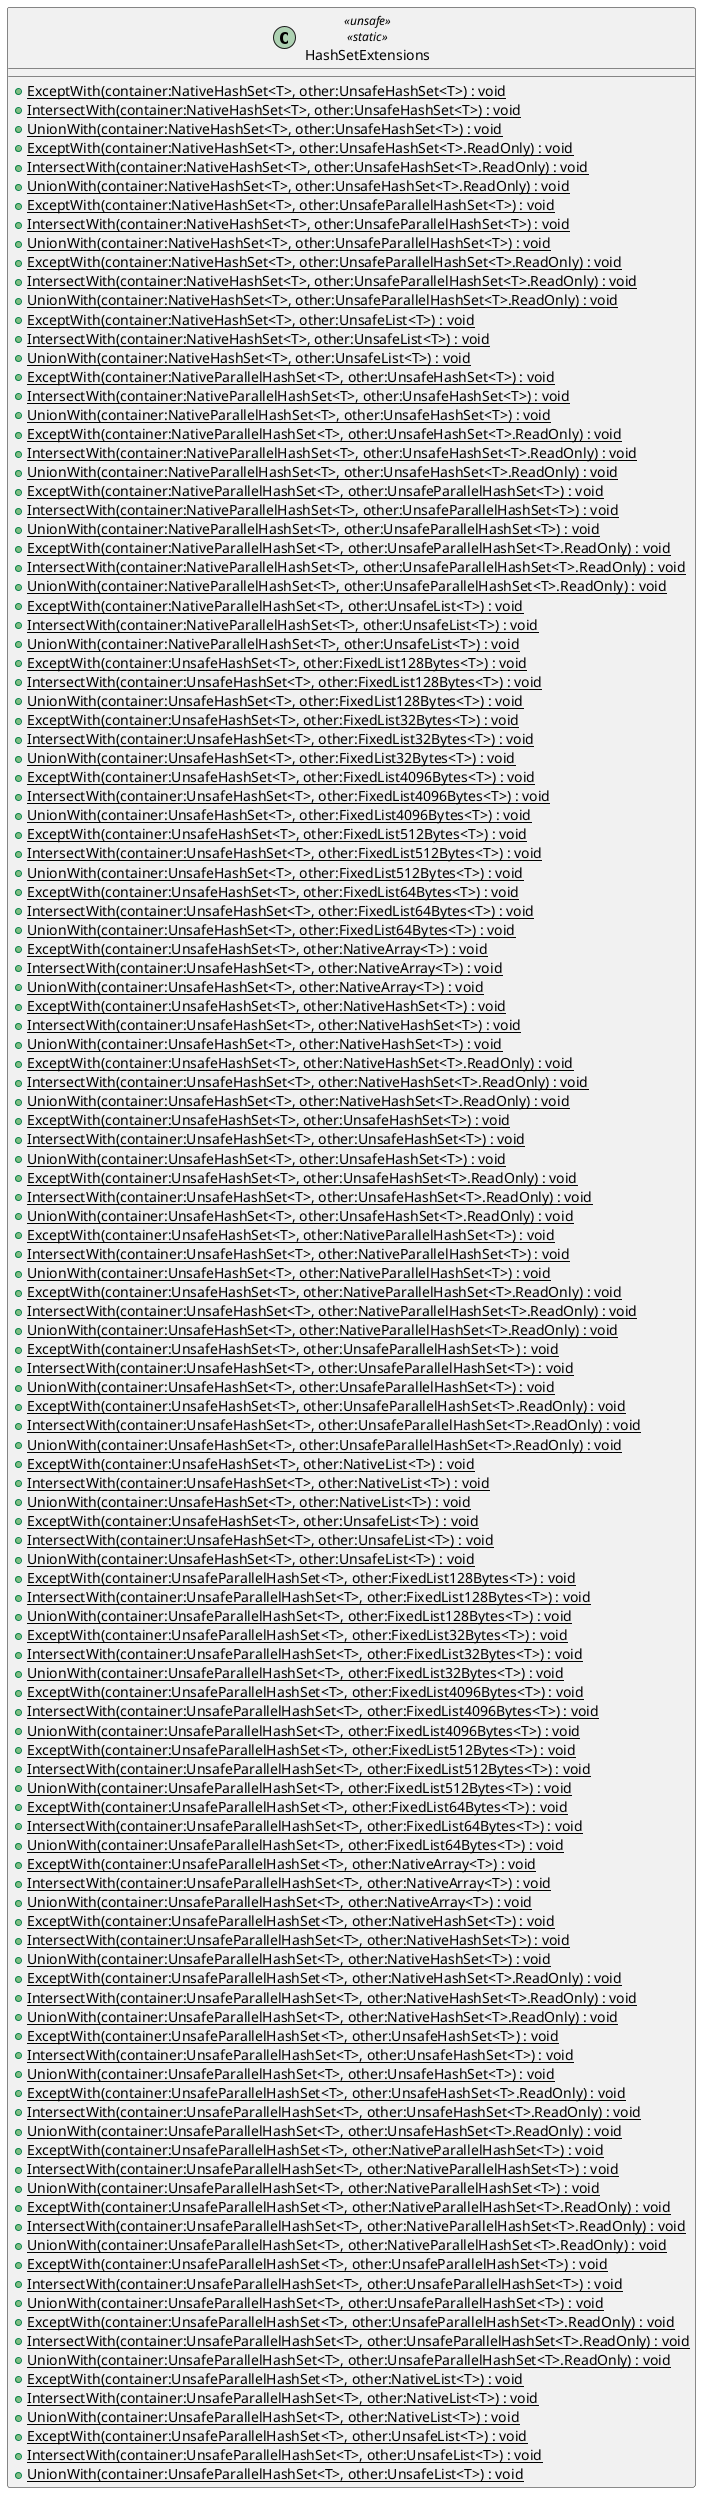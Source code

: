 @startuml
class HashSetExtensions <<unsafe>> <<static>> {
    + {static} ExceptWith(container:NativeHashSet<T>, other:UnsafeHashSet<T>) : void
    + {static} IntersectWith(container:NativeHashSet<T>, other:UnsafeHashSet<T>) : void
    + {static} UnionWith(container:NativeHashSet<T>, other:UnsafeHashSet<T>) : void
    + {static} ExceptWith(container:NativeHashSet<T>, other:UnsafeHashSet<T>.ReadOnly) : void
    + {static} IntersectWith(container:NativeHashSet<T>, other:UnsafeHashSet<T>.ReadOnly) : void
    + {static} UnionWith(container:NativeHashSet<T>, other:UnsafeHashSet<T>.ReadOnly) : void
    + {static} ExceptWith(container:NativeHashSet<T>, other:UnsafeParallelHashSet<T>) : void
    + {static} IntersectWith(container:NativeHashSet<T>, other:UnsafeParallelHashSet<T>) : void
    + {static} UnionWith(container:NativeHashSet<T>, other:UnsafeParallelHashSet<T>) : void
    + {static} ExceptWith(container:NativeHashSet<T>, other:UnsafeParallelHashSet<T>.ReadOnly) : void
    + {static} IntersectWith(container:NativeHashSet<T>, other:UnsafeParallelHashSet<T>.ReadOnly) : void
    + {static} UnionWith(container:NativeHashSet<T>, other:UnsafeParallelHashSet<T>.ReadOnly) : void
    + {static} ExceptWith(container:NativeHashSet<T>, other:UnsafeList<T>) : void
    + {static} IntersectWith(container:NativeHashSet<T>, other:UnsafeList<T>) : void
    + {static} UnionWith(container:NativeHashSet<T>, other:UnsafeList<T>) : void
    + {static} ExceptWith(container:NativeParallelHashSet<T>, other:UnsafeHashSet<T>) : void
    + {static} IntersectWith(container:NativeParallelHashSet<T>, other:UnsafeHashSet<T>) : void
    + {static} UnionWith(container:NativeParallelHashSet<T>, other:UnsafeHashSet<T>) : void
    + {static} ExceptWith(container:NativeParallelHashSet<T>, other:UnsafeHashSet<T>.ReadOnly) : void
    + {static} IntersectWith(container:NativeParallelHashSet<T>, other:UnsafeHashSet<T>.ReadOnly) : void
    + {static} UnionWith(container:NativeParallelHashSet<T>, other:UnsafeHashSet<T>.ReadOnly) : void
    + {static} ExceptWith(container:NativeParallelHashSet<T>, other:UnsafeParallelHashSet<T>) : void
    + {static} IntersectWith(container:NativeParallelHashSet<T>, other:UnsafeParallelHashSet<T>) : void
    + {static} UnionWith(container:NativeParallelHashSet<T>, other:UnsafeParallelHashSet<T>) : void
    + {static} ExceptWith(container:NativeParallelHashSet<T>, other:UnsafeParallelHashSet<T>.ReadOnly) : void
    + {static} IntersectWith(container:NativeParallelHashSet<T>, other:UnsafeParallelHashSet<T>.ReadOnly) : void
    + {static} UnionWith(container:NativeParallelHashSet<T>, other:UnsafeParallelHashSet<T>.ReadOnly) : void
    + {static} ExceptWith(container:NativeParallelHashSet<T>, other:UnsafeList<T>) : void
    + {static} IntersectWith(container:NativeParallelHashSet<T>, other:UnsafeList<T>) : void
    + {static} UnionWith(container:NativeParallelHashSet<T>, other:UnsafeList<T>) : void
    + {static} ExceptWith(container:UnsafeHashSet<T>, other:FixedList128Bytes<T>) : void
    + {static} IntersectWith(container:UnsafeHashSet<T>, other:FixedList128Bytes<T>) : void
    + {static} UnionWith(container:UnsafeHashSet<T>, other:FixedList128Bytes<T>) : void
    + {static} ExceptWith(container:UnsafeHashSet<T>, other:FixedList32Bytes<T>) : void
    + {static} IntersectWith(container:UnsafeHashSet<T>, other:FixedList32Bytes<T>) : void
    + {static} UnionWith(container:UnsafeHashSet<T>, other:FixedList32Bytes<T>) : void
    + {static} ExceptWith(container:UnsafeHashSet<T>, other:FixedList4096Bytes<T>) : void
    + {static} IntersectWith(container:UnsafeHashSet<T>, other:FixedList4096Bytes<T>) : void
    + {static} UnionWith(container:UnsafeHashSet<T>, other:FixedList4096Bytes<T>) : void
    + {static} ExceptWith(container:UnsafeHashSet<T>, other:FixedList512Bytes<T>) : void
    + {static} IntersectWith(container:UnsafeHashSet<T>, other:FixedList512Bytes<T>) : void
    + {static} UnionWith(container:UnsafeHashSet<T>, other:FixedList512Bytes<T>) : void
    + {static} ExceptWith(container:UnsafeHashSet<T>, other:FixedList64Bytes<T>) : void
    + {static} IntersectWith(container:UnsafeHashSet<T>, other:FixedList64Bytes<T>) : void
    + {static} UnionWith(container:UnsafeHashSet<T>, other:FixedList64Bytes<T>) : void
    + {static} ExceptWith(container:UnsafeHashSet<T>, other:NativeArray<T>) : void
    + {static} IntersectWith(container:UnsafeHashSet<T>, other:NativeArray<T>) : void
    + {static} UnionWith(container:UnsafeHashSet<T>, other:NativeArray<T>) : void
    + {static} ExceptWith(container:UnsafeHashSet<T>, other:NativeHashSet<T>) : void
    + {static} IntersectWith(container:UnsafeHashSet<T>, other:NativeHashSet<T>) : void
    + {static} UnionWith(container:UnsafeHashSet<T>, other:NativeHashSet<T>) : void
    + {static} ExceptWith(container:UnsafeHashSet<T>, other:NativeHashSet<T>.ReadOnly) : void
    + {static} IntersectWith(container:UnsafeHashSet<T>, other:NativeHashSet<T>.ReadOnly) : void
    + {static} UnionWith(container:UnsafeHashSet<T>, other:NativeHashSet<T>.ReadOnly) : void
    + {static} ExceptWith(container:UnsafeHashSet<T>, other:UnsafeHashSet<T>) : void
    + {static} IntersectWith(container:UnsafeHashSet<T>, other:UnsafeHashSet<T>) : void
    + {static} UnionWith(container:UnsafeHashSet<T>, other:UnsafeHashSet<T>) : void
    + {static} ExceptWith(container:UnsafeHashSet<T>, other:UnsafeHashSet<T>.ReadOnly) : void
    + {static} IntersectWith(container:UnsafeHashSet<T>, other:UnsafeHashSet<T>.ReadOnly) : void
    + {static} UnionWith(container:UnsafeHashSet<T>, other:UnsafeHashSet<T>.ReadOnly) : void
    + {static} ExceptWith(container:UnsafeHashSet<T>, other:NativeParallelHashSet<T>) : void
    + {static} IntersectWith(container:UnsafeHashSet<T>, other:NativeParallelHashSet<T>) : void
    + {static} UnionWith(container:UnsafeHashSet<T>, other:NativeParallelHashSet<T>) : void
    + {static} ExceptWith(container:UnsafeHashSet<T>, other:NativeParallelHashSet<T>.ReadOnly) : void
    + {static} IntersectWith(container:UnsafeHashSet<T>, other:NativeParallelHashSet<T>.ReadOnly) : void
    + {static} UnionWith(container:UnsafeHashSet<T>, other:NativeParallelHashSet<T>.ReadOnly) : void
    + {static} ExceptWith(container:UnsafeHashSet<T>, other:UnsafeParallelHashSet<T>) : void
    + {static} IntersectWith(container:UnsafeHashSet<T>, other:UnsafeParallelHashSet<T>) : void
    + {static} UnionWith(container:UnsafeHashSet<T>, other:UnsafeParallelHashSet<T>) : void
    + {static} ExceptWith(container:UnsafeHashSet<T>, other:UnsafeParallelHashSet<T>.ReadOnly) : void
    + {static} IntersectWith(container:UnsafeHashSet<T>, other:UnsafeParallelHashSet<T>.ReadOnly) : void
    + {static} UnionWith(container:UnsafeHashSet<T>, other:UnsafeParallelHashSet<T>.ReadOnly) : void
    + {static} ExceptWith(container:UnsafeHashSet<T>, other:NativeList<T>) : void
    + {static} IntersectWith(container:UnsafeHashSet<T>, other:NativeList<T>) : void
    + {static} UnionWith(container:UnsafeHashSet<T>, other:NativeList<T>) : void
    + {static} ExceptWith(container:UnsafeHashSet<T>, other:UnsafeList<T>) : void
    + {static} IntersectWith(container:UnsafeHashSet<T>, other:UnsafeList<T>) : void
    + {static} UnionWith(container:UnsafeHashSet<T>, other:UnsafeList<T>) : void
    + {static} ExceptWith(container:UnsafeParallelHashSet<T>, other:FixedList128Bytes<T>) : void
    + {static} IntersectWith(container:UnsafeParallelHashSet<T>, other:FixedList128Bytes<T>) : void
    + {static} UnionWith(container:UnsafeParallelHashSet<T>, other:FixedList128Bytes<T>) : void
    + {static} ExceptWith(container:UnsafeParallelHashSet<T>, other:FixedList32Bytes<T>) : void
    + {static} IntersectWith(container:UnsafeParallelHashSet<T>, other:FixedList32Bytes<T>) : void
    + {static} UnionWith(container:UnsafeParallelHashSet<T>, other:FixedList32Bytes<T>) : void
    + {static} ExceptWith(container:UnsafeParallelHashSet<T>, other:FixedList4096Bytes<T>) : void
    + {static} IntersectWith(container:UnsafeParallelHashSet<T>, other:FixedList4096Bytes<T>) : void
    + {static} UnionWith(container:UnsafeParallelHashSet<T>, other:FixedList4096Bytes<T>) : void
    + {static} ExceptWith(container:UnsafeParallelHashSet<T>, other:FixedList512Bytes<T>) : void
    + {static} IntersectWith(container:UnsafeParallelHashSet<T>, other:FixedList512Bytes<T>) : void
    + {static} UnionWith(container:UnsafeParallelHashSet<T>, other:FixedList512Bytes<T>) : void
    + {static} ExceptWith(container:UnsafeParallelHashSet<T>, other:FixedList64Bytes<T>) : void
    + {static} IntersectWith(container:UnsafeParallelHashSet<T>, other:FixedList64Bytes<T>) : void
    + {static} UnionWith(container:UnsafeParallelHashSet<T>, other:FixedList64Bytes<T>) : void
    + {static} ExceptWith(container:UnsafeParallelHashSet<T>, other:NativeArray<T>) : void
    + {static} IntersectWith(container:UnsafeParallelHashSet<T>, other:NativeArray<T>) : void
    + {static} UnionWith(container:UnsafeParallelHashSet<T>, other:NativeArray<T>) : void
    + {static} ExceptWith(container:UnsafeParallelHashSet<T>, other:NativeHashSet<T>) : void
    + {static} IntersectWith(container:UnsafeParallelHashSet<T>, other:NativeHashSet<T>) : void
    + {static} UnionWith(container:UnsafeParallelHashSet<T>, other:NativeHashSet<T>) : void
    + {static} ExceptWith(container:UnsafeParallelHashSet<T>, other:NativeHashSet<T>.ReadOnly) : void
    + {static} IntersectWith(container:UnsafeParallelHashSet<T>, other:NativeHashSet<T>.ReadOnly) : void
    + {static} UnionWith(container:UnsafeParallelHashSet<T>, other:NativeHashSet<T>.ReadOnly) : void
    + {static} ExceptWith(container:UnsafeParallelHashSet<T>, other:UnsafeHashSet<T>) : void
    + {static} IntersectWith(container:UnsafeParallelHashSet<T>, other:UnsafeHashSet<T>) : void
    + {static} UnionWith(container:UnsafeParallelHashSet<T>, other:UnsafeHashSet<T>) : void
    + {static} ExceptWith(container:UnsafeParallelHashSet<T>, other:UnsafeHashSet<T>.ReadOnly) : void
    + {static} IntersectWith(container:UnsafeParallelHashSet<T>, other:UnsafeHashSet<T>.ReadOnly) : void
    + {static} UnionWith(container:UnsafeParallelHashSet<T>, other:UnsafeHashSet<T>.ReadOnly) : void
    + {static} ExceptWith(container:UnsafeParallelHashSet<T>, other:NativeParallelHashSet<T>) : void
    + {static} IntersectWith(container:UnsafeParallelHashSet<T>, other:NativeParallelHashSet<T>) : void
    + {static} UnionWith(container:UnsafeParallelHashSet<T>, other:NativeParallelHashSet<T>) : void
    + {static} ExceptWith(container:UnsafeParallelHashSet<T>, other:NativeParallelHashSet<T>.ReadOnly) : void
    + {static} IntersectWith(container:UnsafeParallelHashSet<T>, other:NativeParallelHashSet<T>.ReadOnly) : void
    + {static} UnionWith(container:UnsafeParallelHashSet<T>, other:NativeParallelHashSet<T>.ReadOnly) : void
    + {static} ExceptWith(container:UnsafeParallelHashSet<T>, other:UnsafeParallelHashSet<T>) : void
    + {static} IntersectWith(container:UnsafeParallelHashSet<T>, other:UnsafeParallelHashSet<T>) : void
    + {static} UnionWith(container:UnsafeParallelHashSet<T>, other:UnsafeParallelHashSet<T>) : void
    + {static} ExceptWith(container:UnsafeParallelHashSet<T>, other:UnsafeParallelHashSet<T>.ReadOnly) : void
    + {static} IntersectWith(container:UnsafeParallelHashSet<T>, other:UnsafeParallelHashSet<T>.ReadOnly) : void
    + {static} UnionWith(container:UnsafeParallelHashSet<T>, other:UnsafeParallelHashSet<T>.ReadOnly) : void
    + {static} ExceptWith(container:UnsafeParallelHashSet<T>, other:NativeList<T>) : void
    + {static} IntersectWith(container:UnsafeParallelHashSet<T>, other:NativeList<T>) : void
    + {static} UnionWith(container:UnsafeParallelHashSet<T>, other:NativeList<T>) : void
    + {static} ExceptWith(container:UnsafeParallelHashSet<T>, other:UnsafeList<T>) : void
    + {static} IntersectWith(container:UnsafeParallelHashSet<T>, other:UnsafeList<T>) : void
    + {static} UnionWith(container:UnsafeParallelHashSet<T>, other:UnsafeList<T>) : void
}
@enduml
